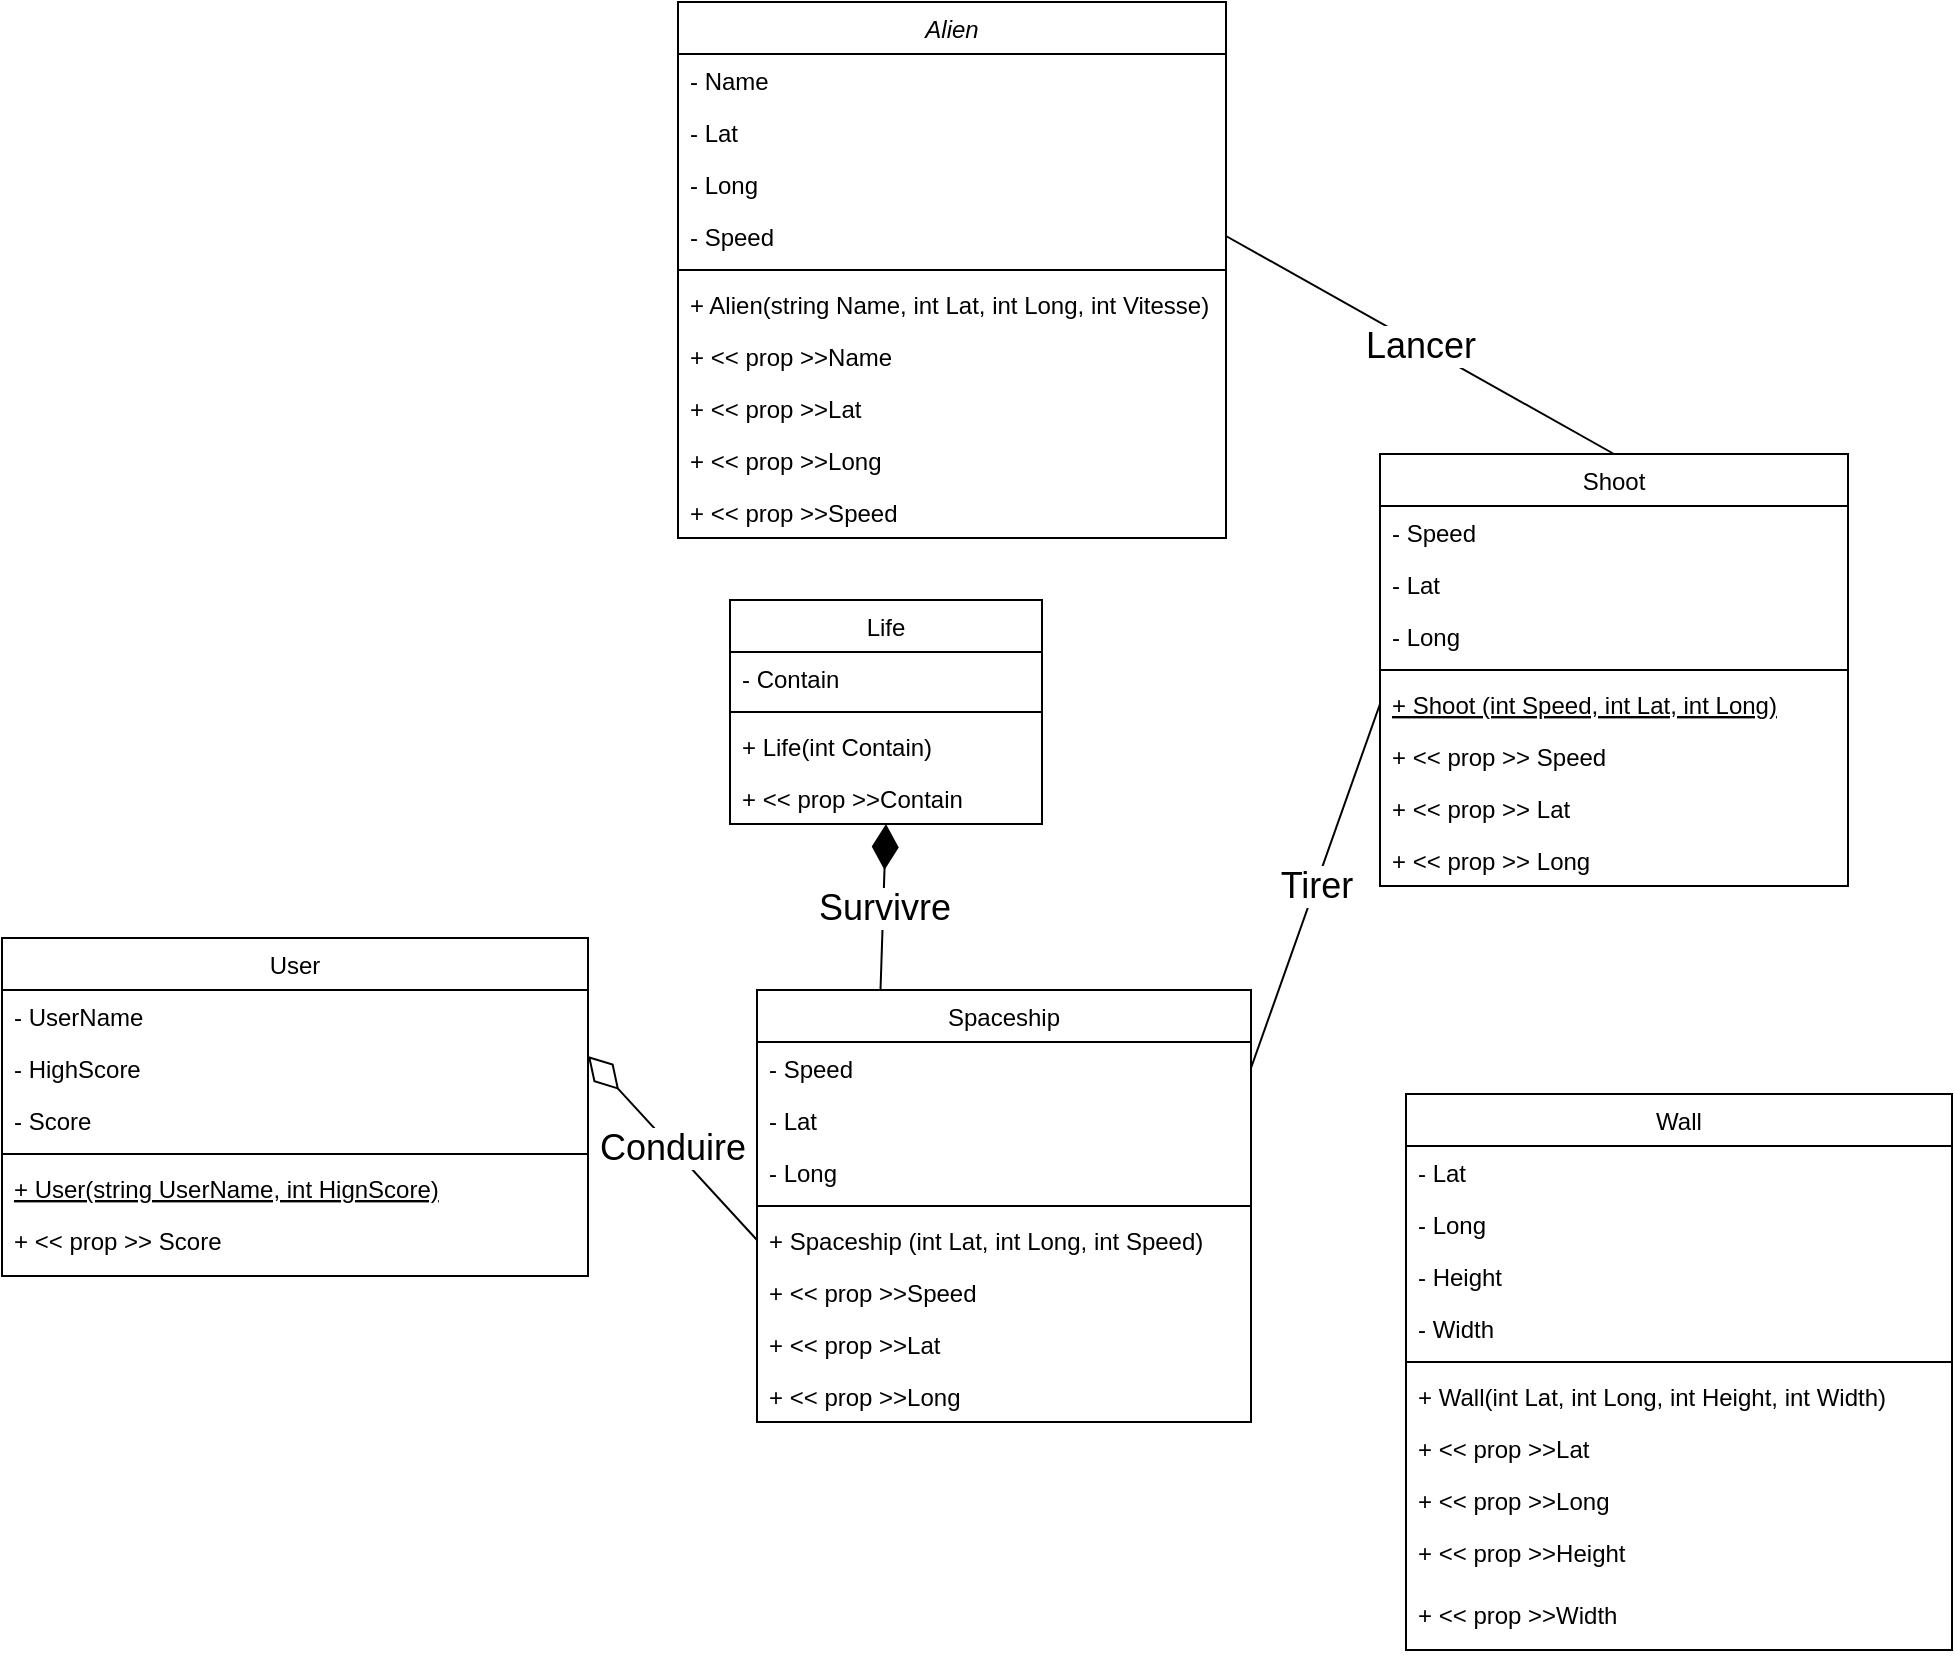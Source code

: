 <mxfile version="20.4.0" type="device"><diagram id="C5RBs43oDa-KdzZeNtuy" name="Page-1"><mxGraphModel dx="1422" dy="794" grid="1" gridSize="13" guides="1" tooltips="1" connect="1" arrows="1" fold="1" page="1" pageScale="1" pageWidth="2339" pageHeight="3300" math="0" shadow="0"><root><mxCell id="WIyWlLk6GJQsqaUBKTNV-0"/><mxCell id="WIyWlLk6GJQsqaUBKTNV-1" parent="WIyWlLk6GJQsqaUBKTNV-0"/><mxCell id="zkfFHV4jXpPFQw0GAbJ--0" value="Alien" style="swimlane;fontStyle=2;align=center;verticalAlign=top;childLayout=stackLayout;horizontal=1;startSize=26;horizontalStack=0;resizeParent=1;resizeLast=0;collapsible=1;marginBottom=0;rounded=0;shadow=0;strokeWidth=1;" parent="WIyWlLk6GJQsqaUBKTNV-1" vertex="1"><mxGeometry x="390" y="494" width="274" height="268" as="geometry"><mxRectangle x="230" y="140" width="160" height="26" as="alternateBounds"/></mxGeometry></mxCell><mxCell id="zkfFHV4jXpPFQw0GAbJ--1" value="- Name" style="text;align=left;verticalAlign=top;spacingLeft=4;spacingRight=4;overflow=hidden;rotatable=0;points=[[0,0.5],[1,0.5]];portConstraint=eastwest;" parent="zkfFHV4jXpPFQw0GAbJ--0" vertex="1"><mxGeometry y="26" width="274" height="26" as="geometry"/></mxCell><mxCell id="zkfFHV4jXpPFQw0GAbJ--2" value="- Lat" style="text;align=left;verticalAlign=top;spacingLeft=4;spacingRight=4;overflow=hidden;rotatable=0;points=[[0,0.5],[1,0.5]];portConstraint=eastwest;rounded=0;shadow=0;html=0;" parent="zkfFHV4jXpPFQw0GAbJ--0" vertex="1"><mxGeometry y="52" width="274" height="26" as="geometry"/></mxCell><mxCell id="zkfFHV4jXpPFQw0GAbJ--3" value="- Long" style="text;align=left;verticalAlign=top;spacingLeft=4;spacingRight=4;overflow=hidden;rotatable=0;points=[[0,0.5],[1,0.5]];portConstraint=eastwest;rounded=0;shadow=0;html=0;" parent="zkfFHV4jXpPFQw0GAbJ--0" vertex="1"><mxGeometry y="78" width="274" height="26" as="geometry"/></mxCell><mxCell id="cAzhCFdR-4WVPl4lDQga-0" value="- Speed" style="text;align=left;verticalAlign=top;spacingLeft=4;spacingRight=4;overflow=hidden;rotatable=0;points=[[0,0.5],[1,0.5]];portConstraint=eastwest;rounded=0;shadow=0;html=0;" parent="zkfFHV4jXpPFQw0GAbJ--0" vertex="1"><mxGeometry y="104" width="274" height="26" as="geometry"/></mxCell><mxCell id="zkfFHV4jXpPFQw0GAbJ--4" value="" style="line;html=1;strokeWidth=1;align=left;verticalAlign=middle;spacingTop=-1;spacingLeft=3;spacingRight=3;rotatable=0;labelPosition=right;points=[];portConstraint=eastwest;" parent="zkfFHV4jXpPFQw0GAbJ--0" vertex="1"><mxGeometry y="130" width="274" height="8" as="geometry"/></mxCell><mxCell id="cAzhCFdR-4WVPl4lDQga-2" value="+ Alien(string Name, int Lat, int Long, int Vitesse)" style="text;align=left;verticalAlign=top;spacingLeft=4;spacingRight=4;overflow=hidden;rotatable=0;points=[[0,0.5],[1,0.5]];portConstraint=eastwest;fontStyle=0;strokeColor=none;" parent="zkfFHV4jXpPFQw0GAbJ--0" vertex="1"><mxGeometry y="138" width="274" height="26" as="geometry"/></mxCell><mxCell id="cAzhCFdR-4WVPl4lDQga-4" value="+ &lt;&lt; prop &gt;&gt;Name" style="text;align=left;verticalAlign=top;spacingLeft=4;spacingRight=4;overflow=hidden;rotatable=0;points=[[0,0.5],[1,0.5]];portConstraint=eastwest;fontStyle=0" parent="zkfFHV4jXpPFQw0GAbJ--0" vertex="1"><mxGeometry y="164" width="274" height="26" as="geometry"/></mxCell><mxCell id="cAzhCFdR-4WVPl4lDQga-5" value="+ &lt;&lt; prop &gt;&gt;Lat" style="text;align=left;verticalAlign=top;spacingLeft=4;spacingRight=4;overflow=hidden;rotatable=0;points=[[0,0.5],[1,0.5]];portConstraint=eastwest;fontStyle=0" parent="zkfFHV4jXpPFQw0GAbJ--0" vertex="1"><mxGeometry y="190" width="274" height="26" as="geometry"/></mxCell><mxCell id="cAzhCFdR-4WVPl4lDQga-7" value="+ &lt;&lt; prop &gt;&gt;Long" style="text;align=left;verticalAlign=top;spacingLeft=4;spacingRight=4;overflow=hidden;rotatable=0;points=[[0,0.5],[1,0.5]];portConstraint=eastwest;fontStyle=0" parent="zkfFHV4jXpPFQw0GAbJ--0" vertex="1"><mxGeometry y="216" width="274" height="26" as="geometry"/></mxCell><mxCell id="cAzhCFdR-4WVPl4lDQga-8" value="+ &lt;&lt; prop &gt;&gt;Speed" style="text;align=left;verticalAlign=top;spacingLeft=4;spacingRight=4;overflow=hidden;rotatable=0;points=[[0,0.5],[1,0.5]];portConstraint=eastwest;fontStyle=0" parent="zkfFHV4jXpPFQw0GAbJ--0" vertex="1"><mxGeometry y="242" width="274" height="26" as="geometry"/></mxCell><mxCell id="zkfFHV4jXpPFQw0GAbJ--6" value="User" style="swimlane;fontStyle=0;align=center;verticalAlign=top;childLayout=stackLayout;horizontal=1;startSize=26;horizontalStack=0;resizeParent=1;resizeLast=0;collapsible=1;marginBottom=0;rounded=0;shadow=0;strokeWidth=1;" parent="WIyWlLk6GJQsqaUBKTNV-1" vertex="1"><mxGeometry x="52" y="962" width="293" height="169" as="geometry"><mxRectangle x="130" y="380" width="160" height="26" as="alternateBounds"/></mxGeometry></mxCell><mxCell id="zkfFHV4jXpPFQw0GAbJ--7" value="- UserName" style="text;align=left;verticalAlign=top;spacingLeft=4;spacingRight=4;overflow=hidden;rotatable=0;points=[[0,0.5],[1,0.5]];portConstraint=eastwest;" parent="zkfFHV4jXpPFQw0GAbJ--6" vertex="1"><mxGeometry y="26" width="293" height="26" as="geometry"/></mxCell><mxCell id="zkfFHV4jXpPFQw0GAbJ--8" value="- HighScore" style="text;align=left;verticalAlign=top;spacingLeft=4;spacingRight=4;overflow=hidden;rotatable=0;points=[[0,0.5],[1,0.5]];portConstraint=eastwest;rounded=0;shadow=0;html=0;" parent="zkfFHV4jXpPFQw0GAbJ--6" vertex="1"><mxGeometry y="52" width="293" height="26" as="geometry"/></mxCell><mxCell id="cAzhCFdR-4WVPl4lDQga-42" value="- Score" style="text;align=left;verticalAlign=top;spacingLeft=4;spacingRight=4;overflow=hidden;rotatable=0;points=[[0,0.5],[1,0.5]];portConstraint=eastwest;rounded=0;shadow=0;html=0;" parent="zkfFHV4jXpPFQw0GAbJ--6" vertex="1"><mxGeometry y="78" width="293" height="26" as="geometry"/></mxCell><mxCell id="zkfFHV4jXpPFQw0GAbJ--9" value="" style="line;html=1;strokeWidth=1;align=left;verticalAlign=middle;spacingTop=-1;spacingLeft=3;spacingRight=3;rotatable=0;labelPosition=right;points=[];portConstraint=eastwest;" parent="zkfFHV4jXpPFQw0GAbJ--6" vertex="1"><mxGeometry y="104" width="293" height="8" as="geometry"/></mxCell><mxCell id="zkfFHV4jXpPFQw0GAbJ--10" value="+ User(string UserName, int HignScore)" style="text;align=left;verticalAlign=top;spacingLeft=4;spacingRight=4;overflow=hidden;rotatable=0;points=[[0,0.5],[1,0.5]];portConstraint=eastwest;fontStyle=4" parent="zkfFHV4jXpPFQw0GAbJ--6" vertex="1"><mxGeometry y="112" width="293" height="26" as="geometry"/></mxCell><mxCell id="zkfFHV4jXpPFQw0GAbJ--11" value="+ &lt;&lt; prop &gt;&gt; Score" style="text;align=left;verticalAlign=top;spacingLeft=4;spacingRight=4;overflow=hidden;rotatable=0;points=[[0,0.5],[1,0.5]];portConstraint=eastwest;" parent="zkfFHV4jXpPFQw0GAbJ--6" vertex="1"><mxGeometry y="138" width="293" height="26" as="geometry"/></mxCell><mxCell id="zkfFHV4jXpPFQw0GAbJ--17" value="Spaceship" style="swimlane;fontStyle=0;align=center;verticalAlign=top;childLayout=stackLayout;horizontal=1;startSize=26;horizontalStack=0;resizeParent=1;resizeLast=0;collapsible=1;marginBottom=0;rounded=0;shadow=0;strokeWidth=1;" parent="WIyWlLk6GJQsqaUBKTNV-1" vertex="1"><mxGeometry x="429.5" y="988" width="247" height="216" as="geometry"><mxRectangle x="550" y="140" width="160" height="26" as="alternateBounds"/></mxGeometry></mxCell><mxCell id="zkfFHV4jXpPFQw0GAbJ--18" value="- Speed" style="text;align=left;verticalAlign=top;spacingLeft=4;spacingRight=4;overflow=hidden;rotatable=0;points=[[0,0.5],[1,0.5]];portConstraint=eastwest;" parent="zkfFHV4jXpPFQw0GAbJ--17" vertex="1"><mxGeometry y="26" width="247" height="26" as="geometry"/></mxCell><mxCell id="zkfFHV4jXpPFQw0GAbJ--20" value="- Lat" style="text;align=left;verticalAlign=top;spacingLeft=4;spacingRight=4;overflow=hidden;rotatable=0;points=[[0,0.5],[1,0.5]];portConstraint=eastwest;rounded=0;shadow=0;html=0;" parent="zkfFHV4jXpPFQw0GAbJ--17" vertex="1"><mxGeometry y="52" width="247" height="26" as="geometry"/></mxCell><mxCell id="zkfFHV4jXpPFQw0GAbJ--21" value="- Long" style="text;align=left;verticalAlign=top;spacingLeft=4;spacingRight=4;overflow=hidden;rotatable=0;points=[[0,0.5],[1,0.5]];portConstraint=eastwest;rounded=0;shadow=0;html=0;" parent="zkfFHV4jXpPFQw0GAbJ--17" vertex="1"><mxGeometry y="78" width="247" height="26" as="geometry"/></mxCell><mxCell id="zkfFHV4jXpPFQw0GAbJ--23" value="" style="line;html=1;strokeWidth=1;align=left;verticalAlign=middle;spacingTop=-1;spacingLeft=3;spacingRight=3;rotatable=0;labelPosition=right;points=[];portConstraint=eastwest;" parent="zkfFHV4jXpPFQw0GAbJ--17" vertex="1"><mxGeometry y="104" width="247" height="8" as="geometry"/></mxCell><mxCell id="zkfFHV4jXpPFQw0GAbJ--24" value="+ Spaceship (int Lat, int Long, int Speed)" style="text;align=left;verticalAlign=top;spacingLeft=4;spacingRight=4;overflow=hidden;rotatable=0;points=[[0,0.5],[1,0.5]];portConstraint=eastwest;" parent="zkfFHV4jXpPFQw0GAbJ--17" vertex="1"><mxGeometry y="112" width="247" height="26" as="geometry"/></mxCell><mxCell id="cAzhCFdR-4WVPl4lDQga-45" value="+ &lt;&lt; prop &gt;&gt;Speed" style="text;align=left;verticalAlign=top;spacingLeft=4;spacingRight=4;overflow=hidden;rotatable=0;points=[[0,0.5],[1,0.5]];portConstraint=eastwest;" parent="zkfFHV4jXpPFQw0GAbJ--17" vertex="1"><mxGeometry y="138" width="247" height="26" as="geometry"/></mxCell><mxCell id="zkfFHV4jXpPFQw0GAbJ--25" value="+ &lt;&lt; prop &gt;&gt;Lat" style="text;align=left;verticalAlign=top;spacingLeft=4;spacingRight=4;overflow=hidden;rotatable=0;points=[[0,0.5],[1,0.5]];portConstraint=eastwest;" parent="zkfFHV4jXpPFQw0GAbJ--17" vertex="1"><mxGeometry y="164" width="247" height="26" as="geometry"/></mxCell><mxCell id="cAzhCFdR-4WVPl4lDQga-10" value="+ &lt;&lt; prop &gt;&gt;Long" style="text;align=left;verticalAlign=top;spacingLeft=4;spacingRight=4;overflow=hidden;rotatable=0;points=[[0,0.5],[1,0.5]];portConstraint=eastwest;" parent="zkfFHV4jXpPFQw0GAbJ--17" vertex="1"><mxGeometry y="190" width="247" height="26" as="geometry"/></mxCell><mxCell id="cAzhCFdR-4WVPl4lDQga-14" value="Life" style="swimlane;fontStyle=0;align=center;verticalAlign=top;childLayout=stackLayout;horizontal=1;startSize=26;horizontalStack=0;resizeParent=1;resizeLast=0;collapsible=1;marginBottom=0;rounded=0;shadow=0;strokeWidth=1;" parent="WIyWlLk6GJQsqaUBKTNV-1" vertex="1"><mxGeometry x="416" y="793" width="156" height="112" as="geometry"><mxRectangle x="550" y="140" width="160" height="26" as="alternateBounds"/></mxGeometry></mxCell><mxCell id="cAzhCFdR-4WVPl4lDQga-15" value="- Contain" style="text;align=left;verticalAlign=top;spacingLeft=4;spacingRight=4;overflow=hidden;rotatable=0;points=[[0,0.5],[1,0.5]];portConstraint=eastwest;" parent="cAzhCFdR-4WVPl4lDQga-14" vertex="1"><mxGeometry y="26" width="156" height="26" as="geometry"/></mxCell><mxCell id="cAzhCFdR-4WVPl4lDQga-19" value="" style="line;html=1;strokeWidth=1;align=left;verticalAlign=middle;spacingTop=-1;spacingLeft=3;spacingRight=3;rotatable=0;labelPosition=right;points=[];portConstraint=eastwest;" parent="cAzhCFdR-4WVPl4lDQga-14" vertex="1"><mxGeometry y="52" width="156" height="8" as="geometry"/></mxCell><mxCell id="cAzhCFdR-4WVPl4lDQga-20" value="+ Life(int Contain)" style="text;align=left;verticalAlign=top;spacingLeft=4;spacingRight=4;overflow=hidden;rotatable=0;points=[[0,0.5],[1,0.5]];portConstraint=eastwest;" parent="cAzhCFdR-4WVPl4lDQga-14" vertex="1"><mxGeometry y="60" width="156" height="26" as="geometry"/></mxCell><mxCell id="cAzhCFdR-4WVPl4lDQga-68" value="+ &lt;&lt; prop &gt;&gt;Contain" style="text;align=left;verticalAlign=top;spacingLeft=4;spacingRight=4;overflow=hidden;rotatable=0;points=[[0,0.5],[1,0.5]];portConstraint=eastwest;" parent="cAzhCFdR-4WVPl4lDQga-14" vertex="1"><mxGeometry y="86" width="156" height="26" as="geometry"/></mxCell><mxCell id="cAzhCFdR-4WVPl4lDQga-25" value="Wall" style="swimlane;fontStyle=0;align=center;verticalAlign=top;childLayout=stackLayout;horizontal=1;startSize=26;horizontalStack=0;resizeParent=1;resizeLast=0;collapsible=1;marginBottom=0;rounded=0;shadow=0;strokeWidth=1;" parent="WIyWlLk6GJQsqaUBKTNV-1" vertex="1"><mxGeometry x="754" y="1040" width="273" height="278" as="geometry"><mxRectangle x="550" y="140" width="160" height="26" as="alternateBounds"/></mxGeometry></mxCell><mxCell id="cAzhCFdR-4WVPl4lDQga-26" value="- Lat" style="text;align=left;verticalAlign=top;spacingLeft=4;spacingRight=4;overflow=hidden;rotatable=0;points=[[0,0.5],[1,0.5]];portConstraint=eastwest;" parent="cAzhCFdR-4WVPl4lDQga-25" vertex="1"><mxGeometry y="26" width="273" height="26" as="geometry"/></mxCell><mxCell id="cAzhCFdR-4WVPl4lDQga-27" value="- Long" style="text;align=left;verticalAlign=top;spacingLeft=4;spacingRight=4;overflow=hidden;rotatable=0;points=[[0,0.5],[1,0.5]];portConstraint=eastwest;rounded=0;shadow=0;html=0;" parent="cAzhCFdR-4WVPl4lDQga-25" vertex="1"><mxGeometry y="52" width="273" height="26" as="geometry"/></mxCell><mxCell id="cAzhCFdR-4WVPl4lDQga-43" value="- Height" style="text;align=left;verticalAlign=top;spacingLeft=4;spacingRight=4;overflow=hidden;rotatable=0;points=[[0,0.5],[1,0.5]];portConstraint=eastwest;rounded=0;shadow=0;html=0;" parent="cAzhCFdR-4WVPl4lDQga-25" vertex="1"><mxGeometry y="78" width="273" height="26" as="geometry"/></mxCell><mxCell id="cAzhCFdR-4WVPl4lDQga-44" value="- Width" style="text;align=left;verticalAlign=top;spacingLeft=4;spacingRight=4;overflow=hidden;rotatable=0;points=[[0,0.5],[1,0.5]];portConstraint=eastwest;rounded=0;shadow=0;html=0;" parent="cAzhCFdR-4WVPl4lDQga-25" vertex="1"><mxGeometry y="104" width="273" height="26" as="geometry"/></mxCell><mxCell id="cAzhCFdR-4WVPl4lDQga-30" value="" style="line;html=1;strokeWidth=1;align=left;verticalAlign=middle;spacingTop=-1;spacingLeft=3;spacingRight=3;rotatable=0;labelPosition=right;points=[];portConstraint=eastwest;" parent="cAzhCFdR-4WVPl4lDQga-25" vertex="1"><mxGeometry y="130" width="273" height="8" as="geometry"/></mxCell><mxCell id="cAzhCFdR-4WVPl4lDQga-31" value="+ Wall(int Lat, int Long, int Height, int Width)" style="text;align=left;verticalAlign=top;spacingLeft=4;spacingRight=4;overflow=hidden;rotatable=0;points=[[0,0.5],[1,0.5]];portConstraint=eastwest;" parent="cAzhCFdR-4WVPl4lDQga-25" vertex="1"><mxGeometry y="138" width="273" height="26" as="geometry"/></mxCell><mxCell id="cAzhCFdR-4WVPl4lDQga-32" value="+ &lt;&lt; prop &gt;&gt;Lat" style="text;align=left;verticalAlign=top;spacingLeft=4;spacingRight=4;overflow=hidden;rotatable=0;points=[[0,0.5],[1,0.5]];portConstraint=eastwest;" parent="cAzhCFdR-4WVPl4lDQga-25" vertex="1"><mxGeometry y="164" width="273" height="26" as="geometry"/></mxCell><mxCell id="cAzhCFdR-4WVPl4lDQga-33" value="+ &lt;&lt; prop &gt;&gt;Long" style="text;align=left;verticalAlign=top;spacingLeft=4;spacingRight=4;overflow=hidden;rotatable=0;points=[[0,0.5],[1,0.5]];portConstraint=eastwest;" parent="cAzhCFdR-4WVPl4lDQga-25" vertex="1"><mxGeometry y="190" width="273" height="26" as="geometry"/></mxCell><mxCell id="cAzhCFdR-4WVPl4lDQga-34" value="+ &lt;&lt; prop &gt;&gt;Height" style="text;align=left;verticalAlign=top;spacingLeft=4;spacingRight=4;overflow=hidden;rotatable=0;points=[[0,0.5],[1,0.5]];portConstraint=eastwest;" parent="cAzhCFdR-4WVPl4lDQga-25" vertex="1"><mxGeometry y="216" width="273" height="31" as="geometry"/></mxCell><mxCell id="cAzhCFdR-4WVPl4lDQga-35" value="+ &lt;&lt; prop &gt;&gt;Width" style="text;align=left;verticalAlign=top;spacingLeft=4;spacingRight=4;overflow=hidden;rotatable=0;points=[[0,0.5],[1,0.5]];portConstraint=eastwest;" parent="cAzhCFdR-4WVPl4lDQga-25" vertex="1"><mxGeometry y="247" width="273" height="31" as="geometry"/></mxCell><mxCell id="cAzhCFdR-4WVPl4lDQga-53" value="Conduire" style="endArrow=diamondThin;html=1;rounded=0;fontSize=18;exitX=0;exitY=0.5;exitDx=0;exitDy=0;entryX=1;entryY=0.269;entryDx=0;entryDy=0;endFill=0;startArrow=none;startFill=0;endSize=20;startSize=20;entryPerimeter=0;" parent="WIyWlLk6GJQsqaUBKTNV-1" source="zkfFHV4jXpPFQw0GAbJ--24" target="zkfFHV4jXpPFQw0GAbJ--8" edge="1"><mxGeometry relative="1" as="geometry"><mxPoint x="211" y="1191" as="sourcePoint"/><mxPoint x="436" y="936" as="targetPoint"/></mxGeometry></mxCell><mxCell id="cAzhCFdR-4WVPl4lDQga-63" value="Survivre" style="endArrow=diamondThin;html=1;rounded=0;fontSize=18;exitX=0.25;exitY=0;exitDx=0;exitDy=0;entryX=0.5;entryY=1;entryDx=0;entryDy=0;endFill=1;startArrow=none;startFill=0;endSize=20;startSize=20;" parent="WIyWlLk6GJQsqaUBKTNV-1" source="zkfFHV4jXpPFQw0GAbJ--17" target="cAzhCFdR-4WVPl4lDQga-14" edge="1"><mxGeometry relative="1" as="geometry"><mxPoint x="172" y="983" as="sourcePoint"/><mxPoint x="397" y="728" as="targetPoint"/></mxGeometry></mxCell><mxCell id="QbuKeeOoVJTn9qkHl-sY-0" value="Shoot" style="swimlane;fontStyle=0;align=center;verticalAlign=top;childLayout=stackLayout;horizontal=1;startSize=26;horizontalStack=0;resizeParent=1;resizeLast=0;collapsible=1;marginBottom=0;rounded=0;shadow=0;strokeWidth=1;" parent="WIyWlLk6GJQsqaUBKTNV-1" vertex="1"><mxGeometry x="741" y="720" width="234" height="216" as="geometry"><mxRectangle x="130" y="380" width="160" height="26" as="alternateBounds"/></mxGeometry></mxCell><mxCell id="QbuKeeOoVJTn9qkHl-sY-1" value="- Speed " style="text;align=left;verticalAlign=top;spacingLeft=4;spacingRight=4;overflow=hidden;rotatable=0;points=[[0,0.5],[1,0.5]];portConstraint=eastwest;" parent="QbuKeeOoVJTn9qkHl-sY-0" vertex="1"><mxGeometry y="26" width="234" height="26" as="geometry"/></mxCell><mxCell id="QbuKeeOoVJTn9qkHl-sY-2" value="- Lat" style="text;align=left;verticalAlign=top;spacingLeft=4;spacingRight=4;overflow=hidden;rotatable=0;points=[[0,0.5],[1,0.5]];portConstraint=eastwest;rounded=0;shadow=0;html=0;" parent="QbuKeeOoVJTn9qkHl-sY-0" vertex="1"><mxGeometry y="52" width="234" height="26" as="geometry"/></mxCell><mxCell id="QbuKeeOoVJTn9qkHl-sY-3" value="- Long" style="text;align=left;verticalAlign=top;spacingLeft=4;spacingRight=4;overflow=hidden;rotatable=0;points=[[0,0.5],[1,0.5]];portConstraint=eastwest;rounded=0;shadow=0;html=0;" parent="QbuKeeOoVJTn9qkHl-sY-0" vertex="1"><mxGeometry y="78" width="234" height="26" as="geometry"/></mxCell><mxCell id="QbuKeeOoVJTn9qkHl-sY-4" value="" style="line;html=1;strokeWidth=1;align=left;verticalAlign=middle;spacingTop=-1;spacingLeft=3;spacingRight=3;rotatable=0;labelPosition=right;points=[];portConstraint=eastwest;" parent="QbuKeeOoVJTn9qkHl-sY-0" vertex="1"><mxGeometry y="104" width="234" height="8" as="geometry"/></mxCell><mxCell id="QbuKeeOoVJTn9qkHl-sY-5" value="+ Shoot (int Speed, int Lat, int Long)" style="text;align=left;verticalAlign=top;spacingLeft=4;spacingRight=4;overflow=hidden;rotatable=0;points=[[0,0.5],[1,0.5]];portConstraint=eastwest;fontStyle=4" parent="QbuKeeOoVJTn9qkHl-sY-0" vertex="1"><mxGeometry y="112" width="234" height="26" as="geometry"/></mxCell><mxCell id="QbuKeeOoVJTn9qkHl-sY-6" value="+ &lt;&lt; prop &gt;&gt; Speed" style="text;align=left;verticalAlign=top;spacingLeft=4;spacingRight=4;overflow=hidden;rotatable=0;points=[[0,0.5],[1,0.5]];portConstraint=eastwest;" parent="QbuKeeOoVJTn9qkHl-sY-0" vertex="1"><mxGeometry y="138" width="234" height="26" as="geometry"/></mxCell><mxCell id="QbuKeeOoVJTn9qkHl-sY-7" value="+ &lt;&lt; prop &gt;&gt; Lat" style="text;align=left;verticalAlign=top;spacingLeft=4;spacingRight=4;overflow=hidden;rotatable=0;points=[[0,0.5],[1,0.5]];portConstraint=eastwest;" parent="QbuKeeOoVJTn9qkHl-sY-0" vertex="1"><mxGeometry y="164" width="234" height="26" as="geometry"/></mxCell><mxCell id="QbuKeeOoVJTn9qkHl-sY-8" value="+ &lt;&lt; prop &gt;&gt; Long" style="text;align=left;verticalAlign=top;spacingLeft=4;spacingRight=4;overflow=hidden;rotatable=0;points=[[0,0.5],[1,0.5]];portConstraint=eastwest;" parent="QbuKeeOoVJTn9qkHl-sY-0" vertex="1"><mxGeometry y="190" width="234" height="26" as="geometry"/></mxCell><mxCell id="QbuKeeOoVJTn9qkHl-sY-9" value="" style="endArrow=none;html=1;rounded=0;fontSize=18;exitX=1;exitY=0.5;exitDx=0;exitDy=0;entryX=0;entryY=0.5;entryDx=0;entryDy=0;endFill=0;startArrow=none;startFill=0;endSize=20;startSize=20;" parent="WIyWlLk6GJQsqaUBKTNV-1" source="zkfFHV4jXpPFQw0GAbJ--18" target="QbuKeeOoVJTn9qkHl-sY-5" edge="1"><mxGeometry relative="1" as="geometry"><mxPoint x="611" y="1326" as="sourcePoint"/><mxPoint x="1196" y="1091" as="targetPoint"/></mxGeometry></mxCell><mxCell id="QbuKeeOoVJTn9qkHl-sY-10" value="Tirer" style="edgeLabel;resizable=0;html=1;align=center;verticalAlign=middle;fontSize=18;" parent="QbuKeeOoVJTn9qkHl-sY-9" connectable="0" vertex="1"><mxGeometry relative="1" as="geometry"/></mxCell><mxCell id="4Hhbj-P2syq45evPxSis-0" value="" style="endArrow=none;html=1;rounded=0;fontSize=18;exitX=1;exitY=0.5;exitDx=0;exitDy=0;entryX=0.5;entryY=0;entryDx=0;entryDy=0;endFill=0;startArrow=none;startFill=0;endSize=20;startSize=20;" parent="WIyWlLk6GJQsqaUBKTNV-1" target="QbuKeeOoVJTn9qkHl-sY-0" edge="1" source="cAzhCFdR-4WVPl4lDQga-0"><mxGeometry relative="1" as="geometry"><mxPoint x="703.5" y="585.0" as="sourcePoint"/><mxPoint x="755.0" y="455.0" as="targetPoint"/></mxGeometry></mxCell><mxCell id="4Hhbj-P2syq45evPxSis-1" value="Lancer" style="edgeLabel;resizable=0;html=1;align=center;verticalAlign=middle;fontSize=18;" parent="4Hhbj-P2syq45evPxSis-0" connectable="0" vertex="1"><mxGeometry relative="1" as="geometry"/></mxCell></root></mxGraphModel></diagram></mxfile>